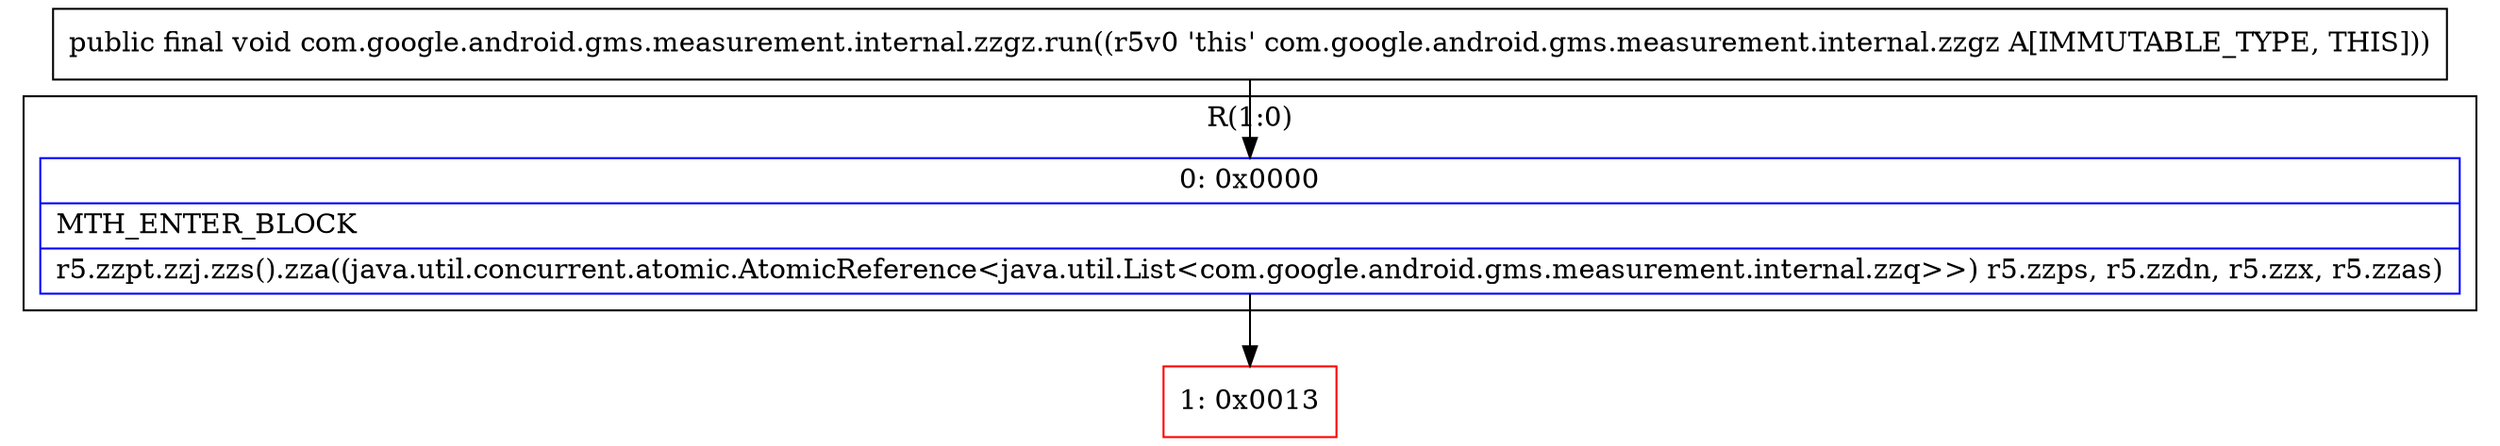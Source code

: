digraph "CFG forcom.google.android.gms.measurement.internal.zzgz.run()V" {
subgraph cluster_Region_2037808757 {
label = "R(1:0)";
node [shape=record,color=blue];
Node_0 [shape=record,label="{0\:\ 0x0000|MTH_ENTER_BLOCK\l|r5.zzpt.zzj.zzs().zza((java.util.concurrent.atomic.AtomicReference\<java.util.List\<com.google.android.gms.measurement.internal.zzq\>\>) r5.zzps, r5.zzdn, r5.zzx, r5.zzas)\l}"];
}
Node_1 [shape=record,color=red,label="{1\:\ 0x0013}"];
MethodNode[shape=record,label="{public final void com.google.android.gms.measurement.internal.zzgz.run((r5v0 'this' com.google.android.gms.measurement.internal.zzgz A[IMMUTABLE_TYPE, THIS])) }"];
MethodNode -> Node_0;
Node_0 -> Node_1;
}

